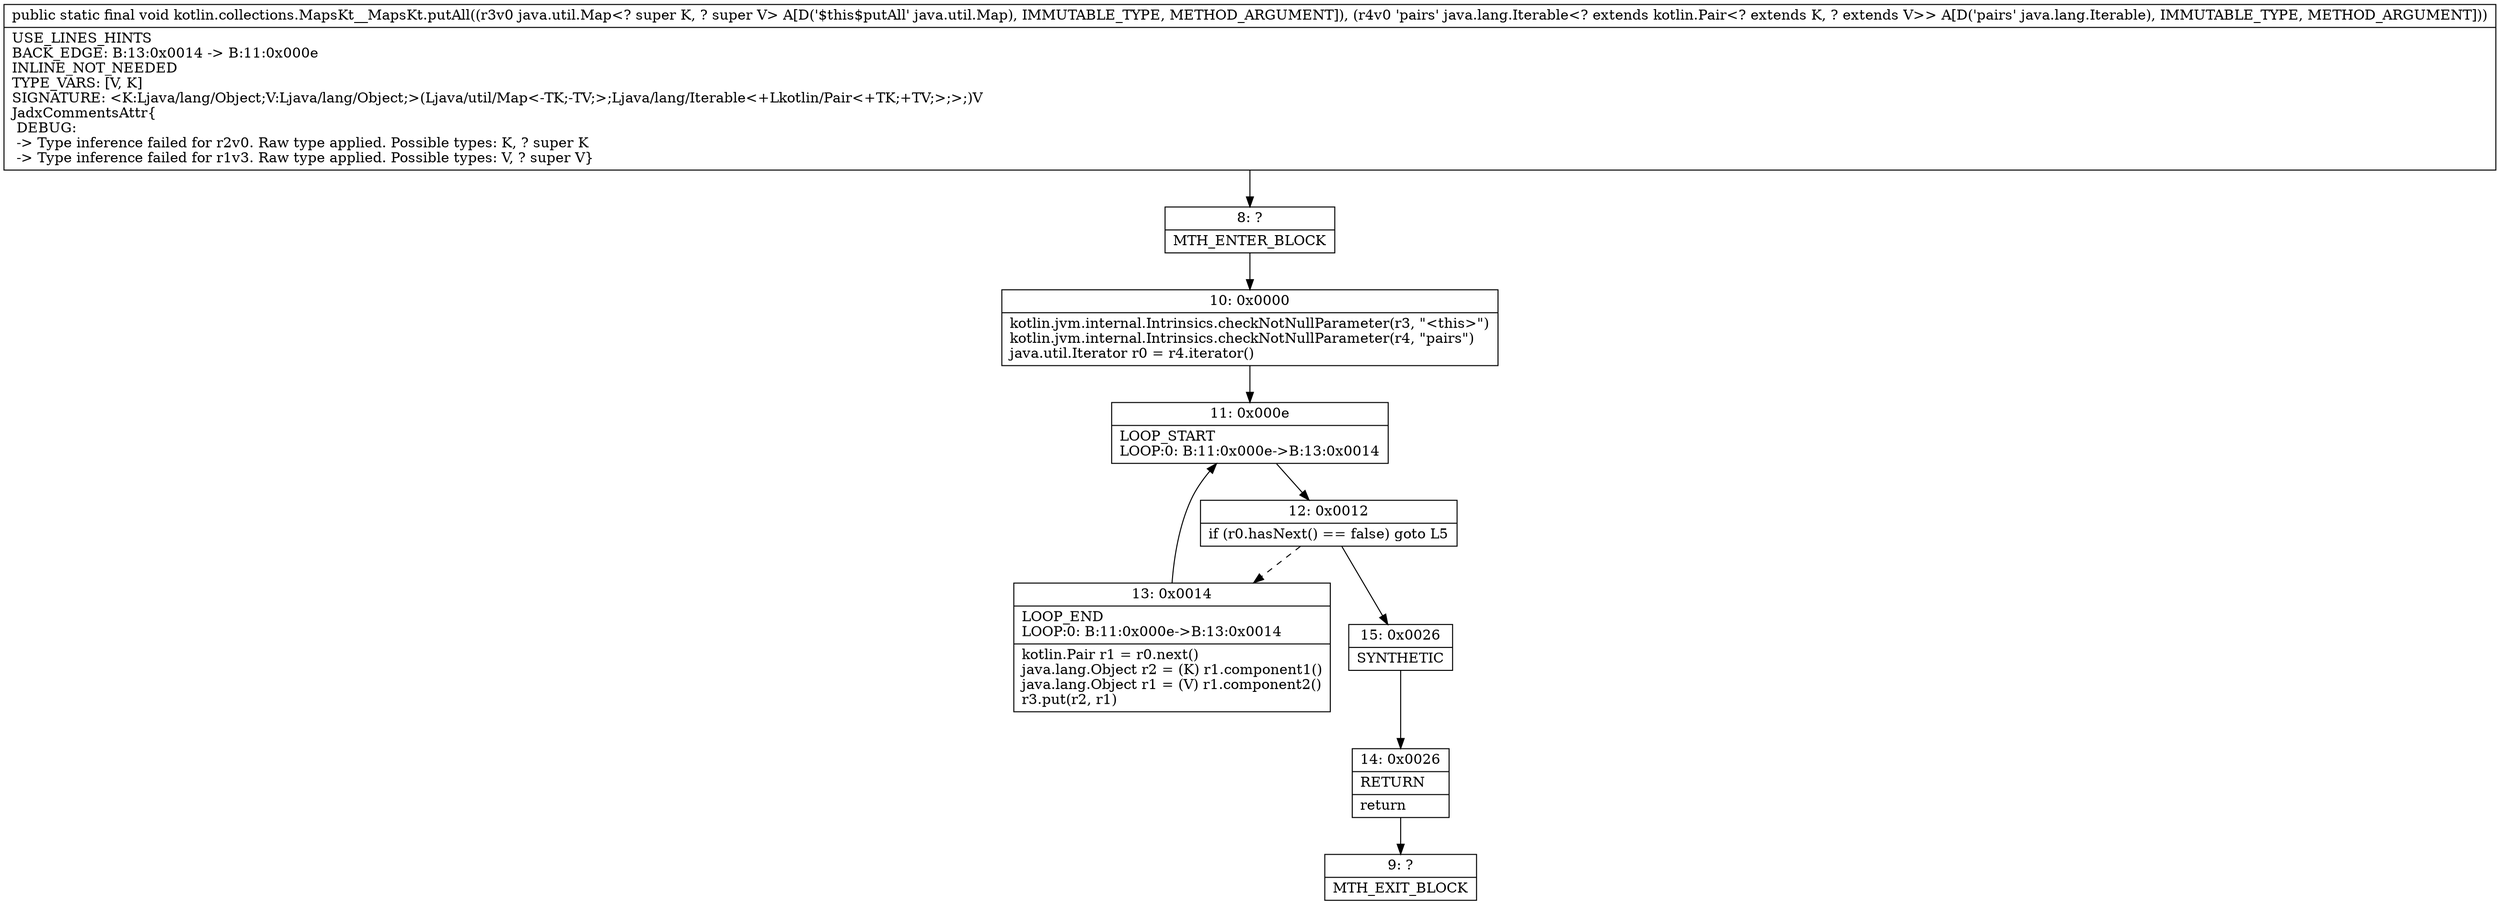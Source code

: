 digraph "CFG forkotlin.collections.MapsKt__MapsKt.putAll(Ljava\/util\/Map;Ljava\/lang\/Iterable;)V" {
Node_8 [shape=record,label="{8\:\ ?|MTH_ENTER_BLOCK\l}"];
Node_10 [shape=record,label="{10\:\ 0x0000|kotlin.jvm.internal.Intrinsics.checkNotNullParameter(r3, \"\<this\>\")\lkotlin.jvm.internal.Intrinsics.checkNotNullParameter(r4, \"pairs\")\ljava.util.Iterator r0 = r4.iterator()\l}"];
Node_11 [shape=record,label="{11\:\ 0x000e|LOOP_START\lLOOP:0: B:11:0x000e\-\>B:13:0x0014\l}"];
Node_12 [shape=record,label="{12\:\ 0x0012|if (r0.hasNext() == false) goto L5\l}"];
Node_13 [shape=record,label="{13\:\ 0x0014|LOOP_END\lLOOP:0: B:11:0x000e\-\>B:13:0x0014\l|kotlin.Pair r1 = r0.next()\ljava.lang.Object r2 = (K) r1.component1()\ljava.lang.Object r1 = (V) r1.component2()\lr3.put(r2, r1)\l}"];
Node_15 [shape=record,label="{15\:\ 0x0026|SYNTHETIC\l}"];
Node_14 [shape=record,label="{14\:\ 0x0026|RETURN\l|return\l}"];
Node_9 [shape=record,label="{9\:\ ?|MTH_EXIT_BLOCK\l}"];
MethodNode[shape=record,label="{public static final void kotlin.collections.MapsKt__MapsKt.putAll((r3v0 java.util.Map\<? super K, ? super V\> A[D('$this$putAll' java.util.Map), IMMUTABLE_TYPE, METHOD_ARGUMENT]), (r4v0 'pairs' java.lang.Iterable\<? extends kotlin.Pair\<? extends K, ? extends V\>\> A[D('pairs' java.lang.Iterable), IMMUTABLE_TYPE, METHOD_ARGUMENT]))  | USE_LINES_HINTS\lBACK_EDGE: B:13:0x0014 \-\> B:11:0x000e\lINLINE_NOT_NEEDED\lTYPE_VARS: [V, K]\lSIGNATURE: \<K:Ljava\/lang\/Object;V:Ljava\/lang\/Object;\>(Ljava\/util\/Map\<\-TK;\-TV;\>;Ljava\/lang\/Iterable\<+Lkotlin\/Pair\<+TK;+TV;\>;\>;)V\lJadxCommentsAttr\{\l DEBUG: \l \-\> Type inference failed for r2v0. Raw type applied. Possible types: K, ? super K\l \-\> Type inference failed for r1v3. Raw type applied. Possible types: V, ? super V\}\l}"];
MethodNode -> Node_8;Node_8 -> Node_10;
Node_10 -> Node_11;
Node_11 -> Node_12;
Node_12 -> Node_13[style=dashed];
Node_12 -> Node_15;
Node_13 -> Node_11;
Node_15 -> Node_14;
Node_14 -> Node_9;
}

